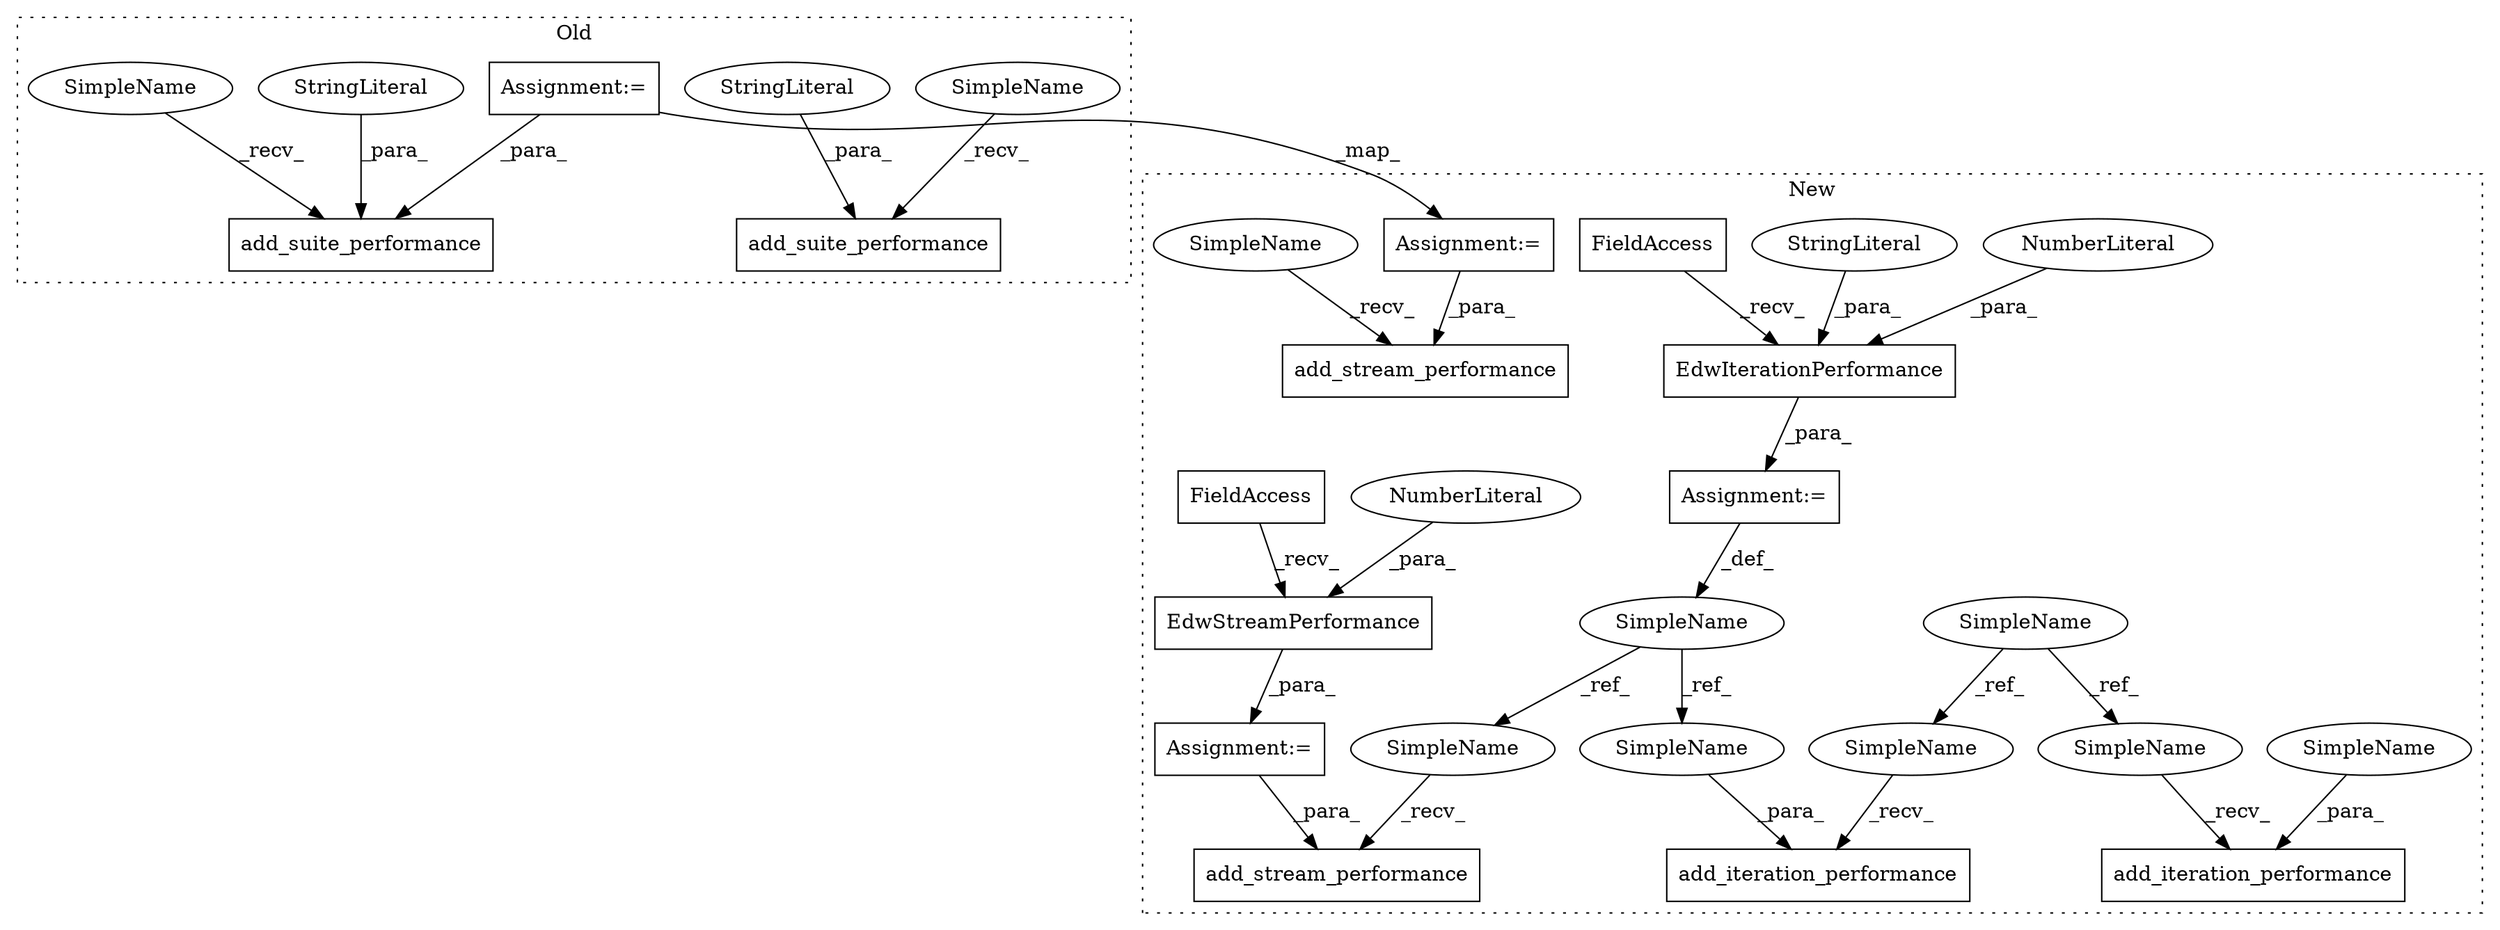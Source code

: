 digraph G {
subgraph cluster0 {
1 [label="add_suite_performance" a="32" s="22739,22779" l="22,1" shape="box"];
15 [label="StringLiteral" a="45" s="22761" l="13" shape="ellipse"];
16 [label="add_suite_performance" a="32" s="22254,22294" l="22,1" shape="box"];
17 [label="StringLiteral" a="45" s="22276" l="13" shape="ellipse"];
21 [label="Assignment:=" a="7" s="22305" l="1" shape="box"];
28 [label="SimpleName" a="42" s="22250" l="3" shape="ellipse"];
29 [label="SimpleName" a="42" s="22735" l="3" shape="ellipse"];
label = "Old";
style="dotted";
}
subgraph cluster1 {
2 [label="add_iteration_performance" a="32" s="36730,36760" l="26,1" shape="box"];
3 [label="add_stream_performance" a="32" s="36692,36719" l="23,1" shape="box"];
4 [label="SimpleName" a="42" s="36063" l="3" shape="ellipse"];
5 [label="add_iteration_performance" a="32" s="37319,37349" l="26,1" shape="box"];
6 [label="SimpleName" a="42" s="36767" l="4" shape="ellipse"];
7 [label="add_stream_performance" a="32" s="37281,37308" l="23,1" shape="box"];
8 [label="EdwIterationPerformance" a="32" s="36824,36853" l="24,1" shape="box"];
9 [label="NumberLiteral" a="34" s="36852" l="1" shape="ellipse"];
10 [label="EdwStreamPerformance" a="32" s="36917,36947" l="21,1" shape="box"];
11 [label="NumberLiteral" a="34" s="36946" l="1" shape="ellipse"];
12 [label="FieldAccess" a="22" s="36865" l="18" shape="box"];
13 [label="Assignment:=" a="7" s="36864" l="1" shape="box"];
14 [label="StringLiteral" a="45" s="36848" l="3" shape="ellipse"];
18 [label="FieldAccess" a="22" s="36772" l="18" shape="box"];
19 [label="Assignment:=" a="7" s="36771" l="1" shape="box"];
20 [label="Assignment:=" a="7" s="36275" l="1" shape="box"];
22 [label="SimpleName" a="42" s="36726" l="3" shape="ellipse"];
23 [label="SimpleName" a="42" s="37315" l="3" shape="ellipse"];
24 [label="SimpleName" a="42" s="36756" l="4" shape="ellipse"];
25 [label="SimpleName" a="42" s="36687" l="4" shape="ellipse"];
26 [label="SimpleName" a="42" s="37345" l="4" shape="ellipse"];
27 [label="SimpleName" a="42" s="37276" l="4" shape="ellipse"];
label = "New";
style="dotted";
}
4 -> 23 [label="_ref_"];
4 -> 22 [label="_ref_"];
6 -> 26 [label="_ref_"];
6 -> 27 [label="_ref_"];
8 -> 19 [label="_para_"];
9 -> 8 [label="_para_"];
10 -> 13 [label="_para_"];
11 -> 10 [label="_para_"];
12 -> 10 [label="_recv_"];
13 -> 7 [label="_para_"];
14 -> 8 [label="_para_"];
15 -> 1 [label="_para_"];
17 -> 16 [label="_para_"];
18 -> 8 [label="_recv_"];
19 -> 6 [label="_def_"];
20 -> 3 [label="_para_"];
21 -> 20 [label="_map_"];
21 -> 1 [label="_para_"];
22 -> 2 [label="_recv_"];
23 -> 5 [label="_recv_"];
24 -> 2 [label="_para_"];
25 -> 3 [label="_recv_"];
26 -> 5 [label="_para_"];
27 -> 7 [label="_recv_"];
28 -> 16 [label="_recv_"];
29 -> 1 [label="_recv_"];
}